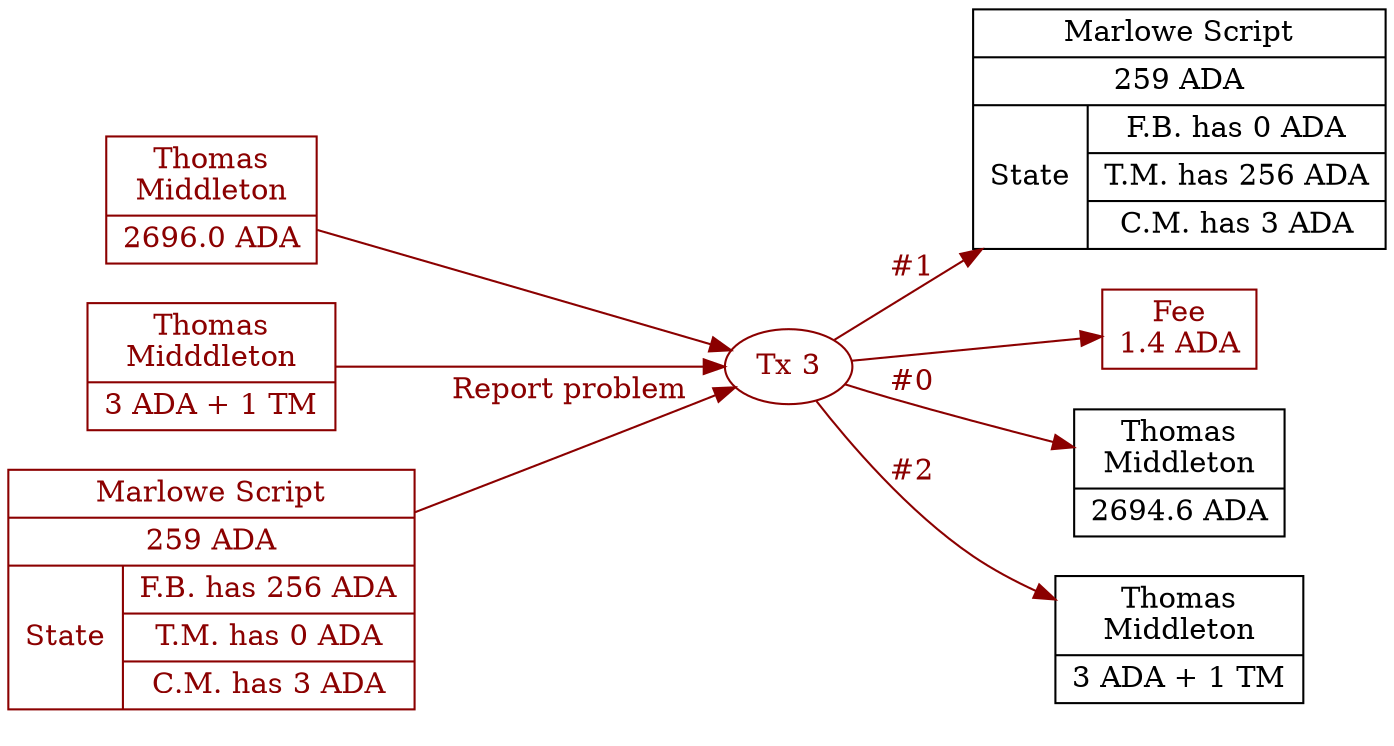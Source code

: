 digraph EscrowUtxos {


rankdir=LR

node [shape=record]


subgraph cluster_2 {

peripheries=0

Tx2_0 [label="Thomas\nMiddleton|2696.0 ADA" color=darkred fontcolor=darkred]

Tx2_2 [label="Thomas\nMidddleton|3 ADA + 1 TM" color=darkred fontcolor=darkred]

}


Tx2_1 [label="Marlowe Script|259 ADA|{State|{F.B. has 256 ADA|T.M. has 0 ADA|C.M. has 3 ADA}}" color=darkred fontcolor=darkred]


Tx3 [shape=oval label="Tx 3" color=darkred fontcolor=darkred]

Tx2_1 -> Tx3 [label="Report problem" color=darkred fontcolor=darkred]

Tx2_0 -> Tx3 [color=darkred fontcolor=darkred]

Tx2_2 -> Tx3 [color=darkred fontcolor=darkred]


Tx3_1 [label="Marlowe Script|259 ADA|{State|{F.B. has 0 ADA|T.M. has 256 ADA|C.M. has 3 ADA}}" color=black fontcolor=black]

Tx3 -> Tx3_1 [label="#1" color=darkred fontcolor=darkred]


Tx3_Fee [label="Fee\n1.4 ADA" color=darkred fontcolor=darkred]

Tx3 -> Tx3_Fee [color=darkred fontcolor=darkred]


  subgraph cluster_3 {

  peripheries=0

  Tx3_0 [label="Thomas\nMiddleton|2694.6 ADA" color=black fontcolor=black]

  Tx3_2 [label="Thomas\nMiddleton|3 ADA + 1 TM" color=black fontcolor=black]

  }


Tx3 -> Tx3_0 [label="#0" color=darkred fontcolor=darkred]

Tx3 -> Tx3_2 [label="#2" color=darkred fontcolor=darkred]


}
